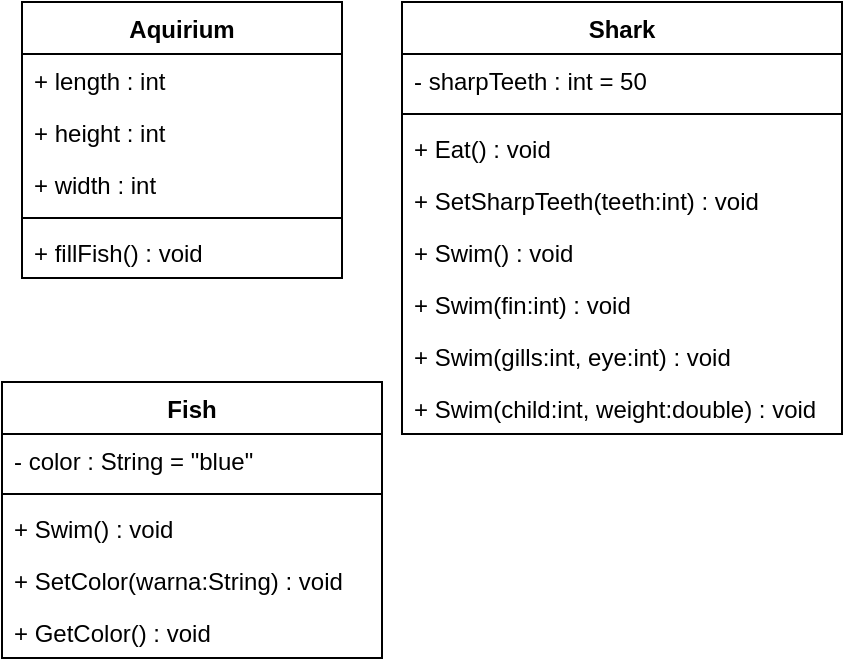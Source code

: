 <mxfile version="13.8.0" type="github">
  <diagram id="C5RBs43oDa-KdzZeNtuy" name="Page-1">
    <mxGraphModel dx="497" dy="781" grid="1" gridSize="10" guides="1" tooltips="1" connect="1" arrows="1" fold="1" page="1" pageScale="1" pageWidth="827" pageHeight="1169" math="0" shadow="0">
      <root>
        <mxCell id="WIyWlLk6GJQsqaUBKTNV-0" />
        <mxCell id="WIyWlLk6GJQsqaUBKTNV-1" parent="WIyWlLk6GJQsqaUBKTNV-0" />
        <mxCell id="KTgMc5yMYtbDJg1oBEO--0" value="Aquirium" style="swimlane;fontStyle=1;align=center;verticalAlign=top;childLayout=stackLayout;horizontal=1;startSize=26;horizontalStack=0;resizeParent=1;resizeParentMax=0;resizeLast=0;collapsible=1;marginBottom=0;" vertex="1" parent="WIyWlLk6GJQsqaUBKTNV-1">
          <mxGeometry x="110" y="100" width="160" height="138" as="geometry" />
        </mxCell>
        <mxCell id="KTgMc5yMYtbDJg1oBEO--1" value="+ length : int&#xa;" style="text;strokeColor=none;fillColor=none;align=left;verticalAlign=top;spacingLeft=4;spacingRight=4;overflow=hidden;rotatable=0;points=[[0,0.5],[1,0.5]];portConstraint=eastwest;" vertex="1" parent="KTgMc5yMYtbDJg1oBEO--0">
          <mxGeometry y="26" width="160" height="26" as="geometry" />
        </mxCell>
        <mxCell id="KTgMc5yMYtbDJg1oBEO--18" value="+ height : int&#xa;" style="text;strokeColor=none;fillColor=none;align=left;verticalAlign=top;spacingLeft=4;spacingRight=4;overflow=hidden;rotatable=0;points=[[0,0.5],[1,0.5]];portConstraint=eastwest;" vertex="1" parent="KTgMc5yMYtbDJg1oBEO--0">
          <mxGeometry y="52" width="160" height="26" as="geometry" />
        </mxCell>
        <mxCell id="KTgMc5yMYtbDJg1oBEO--19" value="+ width : int&#xa;" style="text;strokeColor=none;fillColor=none;align=left;verticalAlign=top;spacingLeft=4;spacingRight=4;overflow=hidden;rotatable=0;points=[[0,0.5],[1,0.5]];portConstraint=eastwest;" vertex="1" parent="KTgMc5yMYtbDJg1oBEO--0">
          <mxGeometry y="78" width="160" height="26" as="geometry" />
        </mxCell>
        <mxCell id="KTgMc5yMYtbDJg1oBEO--8" value="" style="line;strokeWidth=1;fillColor=none;align=left;verticalAlign=middle;spacingTop=-1;spacingLeft=3;spacingRight=3;rotatable=0;labelPosition=right;points=[];portConstraint=eastwest;" vertex="1" parent="KTgMc5yMYtbDJg1oBEO--0">
          <mxGeometry y="104" width="160" height="8" as="geometry" />
        </mxCell>
        <mxCell id="KTgMc5yMYtbDJg1oBEO--3" value="+ fillFish() : void" style="text;strokeColor=none;fillColor=none;align=left;verticalAlign=top;spacingLeft=4;spacingRight=4;overflow=hidden;rotatable=0;points=[[0,0.5],[1,0.5]];portConstraint=eastwest;" vertex="1" parent="KTgMc5yMYtbDJg1oBEO--0">
          <mxGeometry y="112" width="160" height="26" as="geometry" />
        </mxCell>
        <mxCell id="KTgMc5yMYtbDJg1oBEO--9" value="Shark" style="swimlane;fontStyle=1;align=center;verticalAlign=top;childLayout=stackLayout;horizontal=1;startSize=26;horizontalStack=0;resizeParent=1;resizeParentMax=0;resizeLast=0;collapsible=1;marginBottom=0;" vertex="1" parent="WIyWlLk6GJQsqaUBKTNV-1">
          <mxGeometry x="300" y="100" width="220" height="216" as="geometry">
            <mxRectangle x="300" y="100" width="70" height="26" as="alternateBounds" />
          </mxGeometry>
        </mxCell>
        <mxCell id="KTgMc5yMYtbDJg1oBEO--10" value="- sharpTeeth : int = 50" style="text;strokeColor=none;fillColor=none;align=left;verticalAlign=top;spacingLeft=4;spacingRight=4;overflow=hidden;rotatable=0;points=[[0,0.5],[1,0.5]];portConstraint=eastwest;" vertex="1" parent="KTgMc5yMYtbDJg1oBEO--9">
          <mxGeometry y="26" width="220" height="26" as="geometry" />
        </mxCell>
        <mxCell id="KTgMc5yMYtbDJg1oBEO--11" value="" style="line;strokeWidth=1;fillColor=none;align=left;verticalAlign=middle;spacingTop=-1;spacingLeft=3;spacingRight=3;rotatable=0;labelPosition=right;points=[];portConstraint=eastwest;" vertex="1" parent="KTgMc5yMYtbDJg1oBEO--9">
          <mxGeometry y="52" width="220" height="8" as="geometry" />
        </mxCell>
        <mxCell id="KTgMc5yMYtbDJg1oBEO--12" value="+ Eat() : void" style="text;strokeColor=none;fillColor=none;align=left;verticalAlign=top;spacingLeft=4;spacingRight=4;overflow=hidden;rotatable=0;points=[[0,0.5],[1,0.5]];portConstraint=eastwest;" vertex="1" parent="KTgMc5yMYtbDJg1oBEO--9">
          <mxGeometry y="60" width="220" height="26" as="geometry" />
        </mxCell>
        <mxCell id="KTgMc5yMYtbDJg1oBEO--13" value="+ SetSharpTeeth(teeth:int) : void" style="text;strokeColor=none;fillColor=none;align=left;verticalAlign=top;spacingLeft=4;spacingRight=4;overflow=hidden;rotatable=0;points=[[0,0.5],[1,0.5]];portConstraint=eastwest;" vertex="1" parent="KTgMc5yMYtbDJg1oBEO--9">
          <mxGeometry y="86" width="220" height="26" as="geometry" />
        </mxCell>
        <mxCell id="KTgMc5yMYtbDJg1oBEO--14" value="+ Swim() : void" style="text;strokeColor=none;fillColor=none;align=left;verticalAlign=top;spacingLeft=4;spacingRight=4;overflow=hidden;rotatable=0;points=[[0,0.5],[1,0.5]];portConstraint=eastwest;" vertex="1" parent="KTgMc5yMYtbDJg1oBEO--9">
          <mxGeometry y="112" width="220" height="26" as="geometry" />
        </mxCell>
        <mxCell id="KTgMc5yMYtbDJg1oBEO--15" value="+ Swim(fin:int) : void" style="text;strokeColor=none;fillColor=none;align=left;verticalAlign=top;spacingLeft=4;spacingRight=4;overflow=hidden;rotatable=0;points=[[0,0.5],[1,0.5]];portConstraint=eastwest;" vertex="1" parent="KTgMc5yMYtbDJg1oBEO--9">
          <mxGeometry y="138" width="220" height="26" as="geometry" />
        </mxCell>
        <mxCell id="KTgMc5yMYtbDJg1oBEO--16" value="+ Swim(gills:int, eye:int) : void" style="text;strokeColor=none;fillColor=none;align=left;verticalAlign=top;spacingLeft=4;spacingRight=4;overflow=hidden;rotatable=0;points=[[0,0.5],[1,0.5]];portConstraint=eastwest;" vertex="1" parent="KTgMc5yMYtbDJg1oBEO--9">
          <mxGeometry y="164" width="220" height="26" as="geometry" />
        </mxCell>
        <mxCell id="KTgMc5yMYtbDJg1oBEO--17" value="+ Swim(child:int, weight:double) : void" style="text;strokeColor=none;fillColor=none;align=left;verticalAlign=top;spacingLeft=4;spacingRight=4;overflow=hidden;rotatable=0;points=[[0,0.5],[1,0.5]];portConstraint=eastwest;" vertex="1" parent="KTgMc5yMYtbDJg1oBEO--9">
          <mxGeometry y="190" width="220" height="26" as="geometry" />
        </mxCell>
        <mxCell id="KTgMc5yMYtbDJg1oBEO--20" value="Fish" style="swimlane;fontStyle=1;align=center;verticalAlign=top;childLayout=stackLayout;horizontal=1;startSize=26;horizontalStack=0;resizeParent=1;resizeParentMax=0;resizeLast=0;collapsible=1;marginBottom=0;" vertex="1" parent="WIyWlLk6GJQsqaUBKTNV-1">
          <mxGeometry x="100" y="290" width="190" height="138" as="geometry" />
        </mxCell>
        <mxCell id="KTgMc5yMYtbDJg1oBEO--21" value="- color : String = &quot;blue&quot;" style="text;strokeColor=none;fillColor=none;align=left;verticalAlign=top;spacingLeft=4;spacingRight=4;overflow=hidden;rotatable=0;points=[[0,0.5],[1,0.5]];portConstraint=eastwest;" vertex="1" parent="KTgMc5yMYtbDJg1oBEO--20">
          <mxGeometry y="26" width="190" height="26" as="geometry" />
        </mxCell>
        <mxCell id="KTgMc5yMYtbDJg1oBEO--24" value="" style="line;strokeWidth=1;fillColor=none;align=left;verticalAlign=middle;spacingTop=-1;spacingLeft=3;spacingRight=3;rotatable=0;labelPosition=right;points=[];portConstraint=eastwest;" vertex="1" parent="KTgMc5yMYtbDJg1oBEO--20">
          <mxGeometry y="52" width="190" height="8" as="geometry" />
        </mxCell>
        <mxCell id="KTgMc5yMYtbDJg1oBEO--25" value="+ Swim() : void" style="text;strokeColor=none;fillColor=none;align=left;verticalAlign=top;spacingLeft=4;spacingRight=4;overflow=hidden;rotatable=0;points=[[0,0.5],[1,0.5]];portConstraint=eastwest;" vertex="1" parent="KTgMc5yMYtbDJg1oBEO--20">
          <mxGeometry y="60" width="190" height="26" as="geometry" />
        </mxCell>
        <mxCell id="KTgMc5yMYtbDJg1oBEO--26" value="+ SetColor(warna:String) : void" style="text;strokeColor=none;fillColor=none;align=left;verticalAlign=top;spacingLeft=4;spacingRight=4;overflow=hidden;rotatable=0;points=[[0,0.5],[1,0.5]];portConstraint=eastwest;" vertex="1" parent="KTgMc5yMYtbDJg1oBEO--20">
          <mxGeometry y="86" width="190" height="26" as="geometry" />
        </mxCell>
        <mxCell id="KTgMc5yMYtbDJg1oBEO--27" value="+ GetColor() : void" style="text;strokeColor=none;fillColor=none;align=left;verticalAlign=top;spacingLeft=4;spacingRight=4;overflow=hidden;rotatable=0;points=[[0,0.5],[1,0.5]];portConstraint=eastwest;" vertex="1" parent="KTgMc5yMYtbDJg1oBEO--20">
          <mxGeometry y="112" width="190" height="26" as="geometry" />
        </mxCell>
      </root>
    </mxGraphModel>
  </diagram>
</mxfile>

